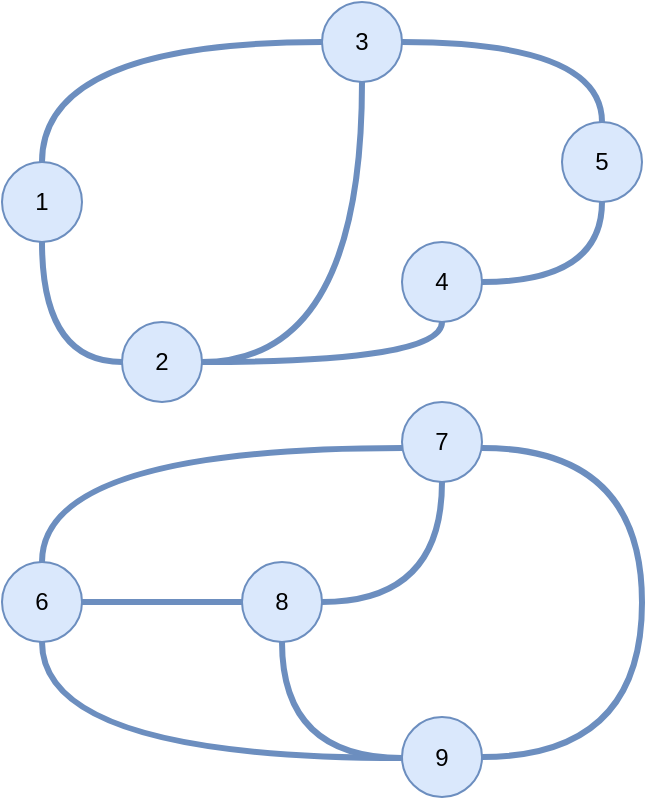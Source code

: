 <mxfile version="13.9.9" type="device"><diagram id="GTk0jtMjoAMh5hOX3Bq3" name="Pagina-1"><mxGraphModel dx="1106" dy="900" grid="1" gridSize="10" guides="1" tooltips="1" connect="1" arrows="1" fold="1" page="1" pageScale="1" pageWidth="827" pageHeight="1169" math="0" shadow="0"><root><mxCell id="0"/><mxCell id="1" parent="0"/><mxCell id="Cz5E9Lbafp0vQB-LyT2h-1" value="3" style="ellipse;whiteSpace=wrap;html=1;aspect=fixed;fillColor=#dae8fc;strokeColor=#6c8ebf;" parent="1" vertex="1"><mxGeometry x="160" y="320" width="40" height="40" as="geometry"/></mxCell><mxCell id="Cz5E9Lbafp0vQB-LyT2h-2" value="4" style="ellipse;whiteSpace=wrap;html=1;aspect=fixed;fillColor=#dae8fc;strokeColor=#6c8ebf;" parent="1" vertex="1"><mxGeometry x="200" y="440" width="40" height="40" as="geometry"/></mxCell><mxCell id="Cz5E9Lbafp0vQB-LyT2h-3" value="5" style="ellipse;whiteSpace=wrap;html=1;aspect=fixed;fillColor=#dae8fc;strokeColor=#6c8ebf;" parent="1" vertex="1"><mxGeometry x="280" y="380" width="40" height="40" as="geometry"/></mxCell><mxCell id="Cz5E9Lbafp0vQB-LyT2h-4" value="1" style="ellipse;whiteSpace=wrap;html=1;aspect=fixed;fillColor=#dae8fc;strokeColor=#6c8ebf;" parent="1" vertex="1"><mxGeometry y="400" width="40" height="40" as="geometry"/></mxCell><mxCell id="Cz5E9Lbafp0vQB-LyT2h-5" value="2" style="ellipse;whiteSpace=wrap;html=1;aspect=fixed;fillColor=#dae8fc;strokeColor=#6c8ebf;" parent="1" vertex="1"><mxGeometry x="60" y="480" width="40" height="40" as="geometry"/></mxCell><mxCell id="Cz5E9Lbafp0vQB-LyT2h-6" value="7" style="ellipse;whiteSpace=wrap;html=1;aspect=fixed;fillColor=#dae8fc;strokeColor=#6c8ebf;" parent="1" vertex="1"><mxGeometry x="200" y="520" width="40" height="40" as="geometry"/></mxCell><mxCell id="Cz5E9Lbafp0vQB-LyT2h-7" value="8" style="ellipse;whiteSpace=wrap;html=1;aspect=fixed;fillColor=#dae8fc;strokeColor=#6c8ebf;" parent="1" vertex="1"><mxGeometry x="120" y="600" width="40" height="40" as="geometry"/></mxCell><mxCell id="Cz5E9Lbafp0vQB-LyT2h-8" value="6" style="ellipse;whiteSpace=wrap;html=1;aspect=fixed;fillColor=#dae8fc;strokeColor=#6c8ebf;" parent="1" vertex="1"><mxGeometry y="600" width="40" height="40" as="geometry"/></mxCell><mxCell id="Cz5E9Lbafp0vQB-LyT2h-9" value="9" style="ellipse;whiteSpace=wrap;html=1;aspect=fixed;fillColor=#dae8fc;strokeColor=#6c8ebf;" parent="1" vertex="1"><mxGeometry x="200" y="677.5" width="40" height="40" as="geometry"/></mxCell><mxCell id="Cz5E9Lbafp0vQB-LyT2h-10" value="" style="endArrow=none;html=1;edgeStyle=orthogonalEdgeStyle;curved=1;strokeWidth=3;fillColor=#dae8fc;strokeColor=#6c8ebf;" parent="1" source="Cz5E9Lbafp0vQB-LyT2h-1" target="Cz5E9Lbafp0vQB-LyT2h-3" edge="1"><mxGeometry width="50" height="50" relative="1" as="geometry"><mxPoint x="480" y="480" as="sourcePoint"/><mxPoint x="530" y="430" as="targetPoint"/><Array as="points"><mxPoint x="300" y="340"/></Array></mxGeometry></mxCell><mxCell id="Cz5E9Lbafp0vQB-LyT2h-11" value="" style="endArrow=none;html=1;edgeStyle=orthogonalEdgeStyle;curved=1;strokeWidth=3;fillColor=#dae8fc;strokeColor=#6c8ebf;" parent="1" source="Cz5E9Lbafp0vQB-LyT2h-2" target="Cz5E9Lbafp0vQB-LyT2h-3" edge="1"><mxGeometry width="50" height="50" relative="1" as="geometry"><mxPoint x="170" y="350" as="sourcePoint"/><mxPoint x="310" y="390" as="targetPoint"/><Array as="points"><mxPoint x="300" y="460"/></Array></mxGeometry></mxCell><mxCell id="Cz5E9Lbafp0vQB-LyT2h-12" value="" style="endArrow=none;html=1;edgeStyle=orthogonalEdgeStyle;curved=1;strokeWidth=3;fillColor=#dae8fc;strokeColor=#6c8ebf;" parent="1" source="Cz5E9Lbafp0vQB-LyT2h-2" target="Cz5E9Lbafp0vQB-LyT2h-5" edge="1"><mxGeometry width="50" height="50" relative="1" as="geometry"><mxPoint x="250" y="470" as="sourcePoint"/><mxPoint x="320" y="427.321" as="targetPoint"/><Array as="points"><mxPoint x="220" y="500"/></Array></mxGeometry></mxCell><mxCell id="Cz5E9Lbafp0vQB-LyT2h-13" value="" style="endArrow=none;html=1;edgeStyle=orthogonalEdgeStyle;curved=1;strokeWidth=3;fillColor=#dae8fc;strokeColor=#6c8ebf;" parent="1" source="Cz5E9Lbafp0vQB-LyT2h-1" target="Cz5E9Lbafp0vQB-LyT2h-5" edge="1"><mxGeometry width="50" height="50" relative="1" as="geometry"><mxPoint x="250" y="470" as="sourcePoint"/><mxPoint x="310" y="430" as="targetPoint"/><Array as="points"><mxPoint x="180" y="500"/></Array></mxGeometry></mxCell><mxCell id="Cz5E9Lbafp0vQB-LyT2h-14" value="" style="endArrow=none;html=1;edgeStyle=orthogonalEdgeStyle;curved=1;strokeWidth=3;fillColor=#dae8fc;strokeColor=#6c8ebf;" parent="1" source="Cz5E9Lbafp0vQB-LyT2h-5" target="Cz5E9Lbafp0vQB-LyT2h-4" edge="1"><mxGeometry width="50" height="50" relative="1" as="geometry"><mxPoint x="130" y="350" as="sourcePoint"/><mxPoint x="110" y="490" as="targetPoint"/><Array as="points"><mxPoint x="20" y="500"/></Array></mxGeometry></mxCell><mxCell id="Cz5E9Lbafp0vQB-LyT2h-15" value="" style="endArrow=none;html=1;edgeStyle=orthogonalEdgeStyle;curved=1;strokeWidth=3;fillColor=#dae8fc;strokeColor=#6c8ebf;" parent="1" source="Cz5E9Lbafp0vQB-LyT2h-1" target="Cz5E9Lbafp0vQB-LyT2h-4" edge="1"><mxGeometry width="50" height="50" relative="1" as="geometry"><mxPoint x="130" y="350" as="sourcePoint"/><mxPoint x="110" y="490" as="targetPoint"/><Array as="points"><mxPoint x="20" y="340"/></Array></mxGeometry></mxCell><mxCell id="Cz5E9Lbafp0vQB-LyT2h-16" value="" style="endArrow=none;html=1;edgeStyle=orthogonalEdgeStyle;curved=1;strokeWidth=3;fillColor=#dae8fc;strokeColor=#6c8ebf;" parent="1" source="Cz5E9Lbafp0vQB-LyT2h-8" target="Cz5E9Lbafp0vQB-LyT2h-7" edge="1"><mxGeometry width="50" height="50" relative="1" as="geometry"><mxPoint x="130" y="310" as="sourcePoint"/><mxPoint x="110" y="450" as="targetPoint"/><Array as="points"><mxPoint x="90" y="620"/><mxPoint x="90" y="620"/></Array></mxGeometry></mxCell><mxCell id="Cz5E9Lbafp0vQB-LyT2h-17" value="" style="endArrow=none;html=1;edgeStyle=orthogonalEdgeStyle;curved=1;strokeWidth=3;fillColor=#dae8fc;strokeColor=#6c8ebf;" parent="1" source="Cz5E9Lbafp0vQB-LyT2h-7" target="Cz5E9Lbafp0vQB-LyT2h-9" edge="1"><mxGeometry width="50" height="50" relative="1" as="geometry"><mxPoint x="90" y="630" as="sourcePoint"/><mxPoint x="170" y="630" as="targetPoint"/><Array as="points"><mxPoint x="140" y="698"/></Array></mxGeometry></mxCell><mxCell id="Cz5E9Lbafp0vQB-LyT2h-18" value="" style="endArrow=none;html=1;edgeStyle=orthogonalEdgeStyle;curved=1;strokeWidth=3;fillColor=#dae8fc;strokeColor=#6c8ebf;" parent="1" source="Cz5E9Lbafp0vQB-LyT2h-7" target="Cz5E9Lbafp0vQB-LyT2h-6" edge="1"><mxGeometry width="50" height="50" relative="1" as="geometry"><mxPoint x="190" y="650" as="sourcePoint"/><mxPoint x="290.006" y="708" as="targetPoint"/><Array as="points"><mxPoint x="220" y="620"/></Array></mxGeometry></mxCell><mxCell id="Cz5E9Lbafp0vQB-LyT2h-19" value="" style="endArrow=none;html=1;edgeStyle=orthogonalEdgeStyle;curved=1;strokeWidth=3;fillColor=#dae8fc;strokeColor=#6c8ebf;" parent="1" source="Cz5E9Lbafp0vQB-LyT2h-8" target="Cz5E9Lbafp0vQB-LyT2h-6" edge="1"><mxGeometry width="50" height="50" relative="1" as="geometry"><mxPoint x="200" y="612.679" as="sourcePoint"/><mxPoint x="290.006" y="553" as="targetPoint"/><Array as="points"><mxPoint x="20" y="543"/></Array></mxGeometry></mxCell><mxCell id="Cz5E9Lbafp0vQB-LyT2h-20" value="" style="endArrow=none;html=1;edgeStyle=orthogonalEdgeStyle;curved=1;strokeWidth=3;fillColor=#dae8fc;strokeColor=#6c8ebf;" parent="1" source="Cz5E9Lbafp0vQB-LyT2h-9" target="Cz5E9Lbafp0vQB-LyT2h-6" edge="1"><mxGeometry width="50" height="50" relative="1" as="geometry"><mxPoint x="70" y="610" as="sourcePoint"/><mxPoint x="290.006" y="553" as="targetPoint"/><Array as="points"><mxPoint x="320" y="698"/><mxPoint x="320" y="543"/></Array></mxGeometry></mxCell><mxCell id="vITRRKMs8NBMxUP4f5La-1" value="" style="endArrow=none;html=1;edgeStyle=orthogonalEdgeStyle;curved=1;strokeWidth=3;fillColor=#dae8fc;strokeColor=#6c8ebf;" edge="1" parent="1" source="Cz5E9Lbafp0vQB-LyT2h-8" target="Cz5E9Lbafp0vQB-LyT2h-9"><mxGeometry width="50" height="50" relative="1" as="geometry"><mxPoint x="50" y="630" as="sourcePoint"/><mxPoint x="130" y="630" as="targetPoint"/><Array as="points"><mxPoint x="20" y="698"/></Array></mxGeometry></mxCell></root></mxGraphModel></diagram></mxfile>
